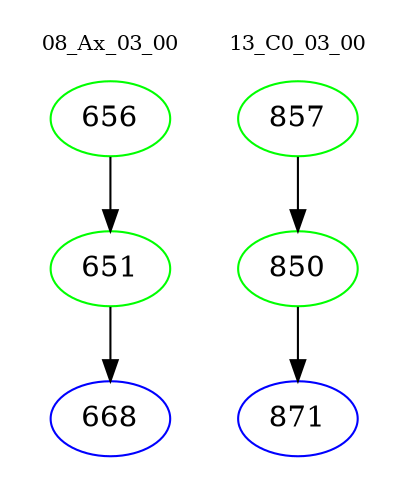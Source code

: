 digraph{
subgraph cluster_0 {
color = white
label = "08_Ax_03_00";
fontsize=10;
T0_656 [label="656", color="green"]
T0_656 -> T0_651 [color="black"]
T0_651 [label="651", color="green"]
T0_651 -> T0_668 [color="black"]
T0_668 [label="668", color="blue"]
}
subgraph cluster_1 {
color = white
label = "13_C0_03_00";
fontsize=10;
T1_857 [label="857", color="green"]
T1_857 -> T1_850 [color="black"]
T1_850 [label="850", color="green"]
T1_850 -> T1_871 [color="black"]
T1_871 [label="871", color="blue"]
}
}
